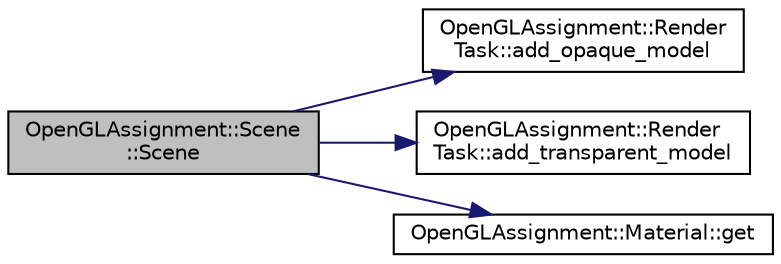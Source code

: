 digraph "OpenGLAssignment::Scene::Scene"
{
 // LATEX_PDF_SIZE
  edge [fontname="Helvetica",fontsize="10",labelfontname="Helvetica",labelfontsize="10"];
  node [fontname="Helvetica",fontsize="10",shape=record];
  rankdir="LR";
  Node1 [label="OpenGLAssignment::Scene\l::Scene",height=0.2,width=0.4,color="black", fillcolor="grey75", style="filled", fontcolor="black",tooltip="Creates an instance."];
  Node1 -> Node2 [color="midnightblue",fontsize="10",style="solid",fontname="Helvetica"];
  Node2 [label="OpenGLAssignment::Render\lTask::add_opaque_model",height=0.2,width=0.4,color="black", fillcolor="white", style="filled",URL="$class_open_g_l_assignment_1_1_render_task.html#a8bbb6dd7a4faa89c13f9514f2309a257",tooltip="Adds an opaque model to the collection."];
  Node1 -> Node3 [color="midnightblue",fontsize="10",style="solid",fontname="Helvetica"];
  Node3 [label="OpenGLAssignment::Render\lTask::add_transparent_model",height=0.2,width=0.4,color="black", fillcolor="white", style="filled",URL="$class_open_g_l_assignment_1_1_render_task.html#a0c1bbdbdc0a9766b4080c55bae710471",tooltip="Adds a transparent model to the collection."];
  Node1 -> Node4 [color="midnightblue",fontsize="10",style="solid",fontname="Helvetica"];
  Node4 [label="OpenGLAssignment::Material::get",height=0.2,width=0.4,color="black", fillcolor="white", style="filled",URL="$class_open_g_l_assignment_1_1_material.html#a5bfa0d378508f131d23de634d4ef18fa",tooltip="Gets a Material from the factory. Creates one if the desired does not exist."];
}
